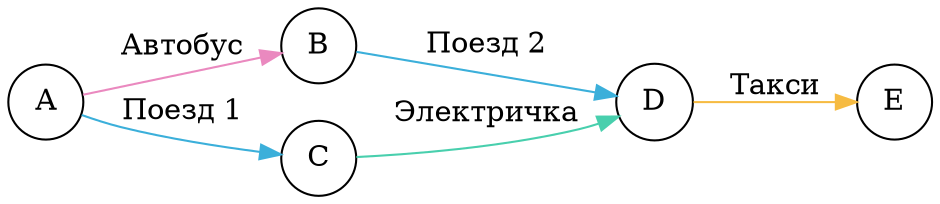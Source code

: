 # train 		= 3bafda
# local train 	= 48cfad
# bus 			= ea89bf
# taxi			= f6bb42
# plane			= fc6e51
digraph example {
	rankdir = LR;
	node [style=filled, shape=circle, fillcolor="#ffffff", fontcolor="#000000"];
	A;
	B;
	C;
	D;
	E;
	A -> B [label="Автобус", color="#ea89bf"];
	A -> C [label="Поезд 1", color="#3bafda"];
	B -> D [label="Поезд 2", color="#3bafda"];
	C -> D [label="Электричка", color="#48cfad"];
	D -> E [label="Такси", color="#f6bb42"];
}